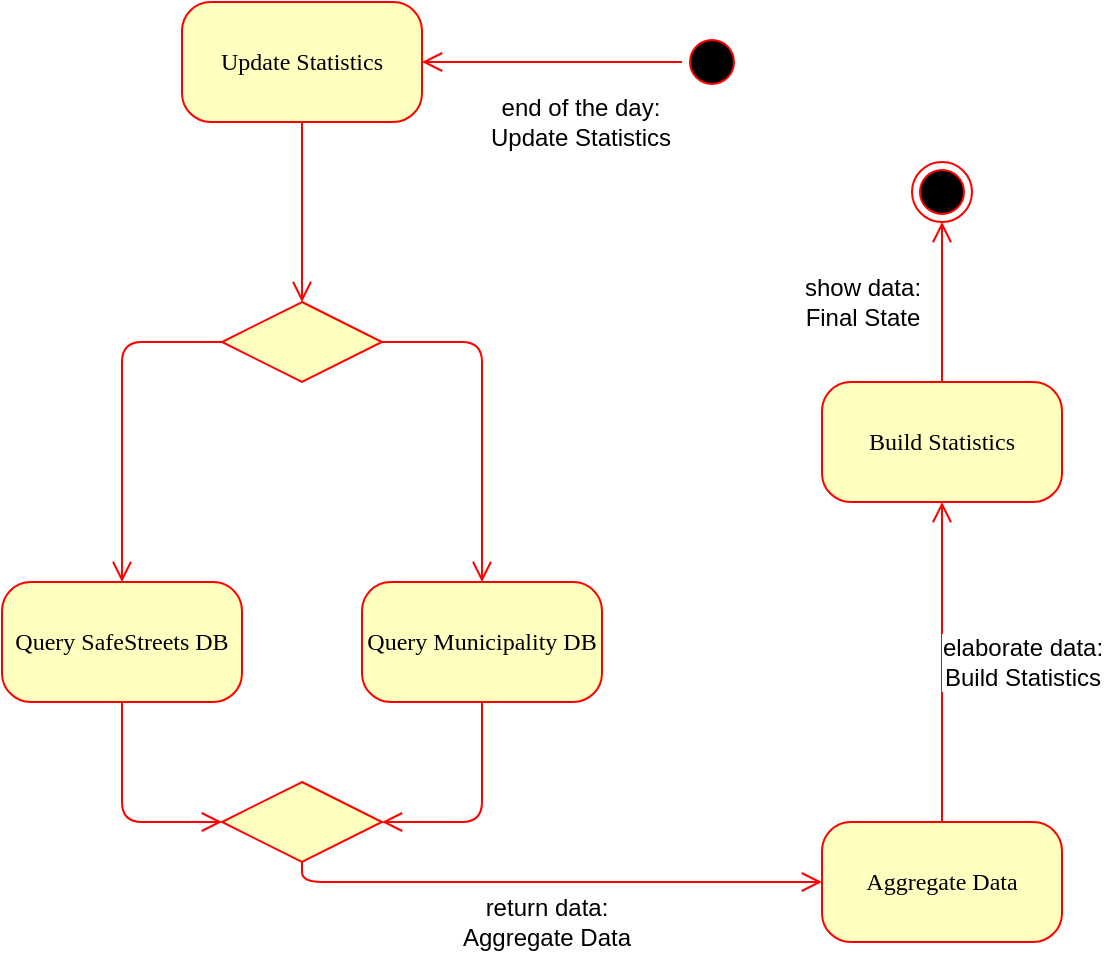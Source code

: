 <mxfile version="12.2.0" type="device" pages="1"><diagram name="Page-1" id="58cdce13-f638-feb5-8d6f-7d28b1aa9fa0"><mxGraphModel dx="1338" dy="743" grid="1" gridSize="10" guides="1" tooltips="1" connect="1" arrows="1" fold="1" page="1" pageScale="1" pageWidth="1100" pageHeight="850" background="#ffffff" math="0" shadow="0"><root><mxCell id="0"/><mxCell id="1" parent="0"/><mxCell id="382b91b5511bd0f7-1" value="" style="ellipse;html=1;shape=startState;fillColor=#000000;strokeColor=#ff0000;rounded=1;shadow=0;comic=0;labelBackgroundColor=none;fontFamily=Verdana;fontSize=12;fontColor=#000000;align=center;direction=south;" parent="1" vertex="1"><mxGeometry x="580" y="135" width="30" height="30" as="geometry"/></mxCell><mxCell id="382b91b5511bd0f7-6" value="Update Statistics" style="rounded=1;whiteSpace=wrap;html=1;arcSize=24;fillColor=#ffffc0;strokeColor=#ff0000;shadow=0;comic=0;labelBackgroundColor=none;fontFamily=Verdana;fontSize=12;fontColor=#000000;align=center;" parent="1" vertex="1"><mxGeometry x="330" y="120" width="120" height="60" as="geometry"/></mxCell><mxCell id="2a3bc250acf0617d-9" style="edgeStyle=orthogonalEdgeStyle;html=1;labelBackgroundColor=none;endArrow=open;endSize=8;strokeColor=#ff0000;fontFamily=Verdana;fontSize=12;align=left;" parent="1" source="382b91b5511bd0f7-1" target="382b91b5511bd0f7-6" edge="1"><mxGeometry relative="1" as="geometry"/></mxCell><mxCell id="M1bacRtBzFHAj5uckSJA-1" value="end of the day:&lt;br&gt;Update Statistics" style="text;html=1;resizable=0;points=[];align=center;verticalAlign=middle;labelBackgroundColor=#ffffff;" parent="2a3bc250acf0617d-9" vertex="1" connectable="0"><mxGeometry x="-0.25" y="2" relative="1" as="geometry"><mxPoint x="-2" y="28" as="offset"/></mxGeometry></mxCell><mxCell id="M1bacRtBzFHAj5uckSJA-2" value="" style="ellipse;html=1;shape=endState;fillColor=#000000;strokeColor=#ff0000;rounded=1;shadow=0;comic=0;labelBackgroundColor=none;fontFamily=Verdana;fontSize=12;fontColor=#000000;align=center;" parent="1" vertex="1"><mxGeometry x="695" y="200" width="30" height="30" as="geometry"/></mxCell><mxCell id="M1bacRtBzFHAj5uckSJA-3" value="" style="rhombus;whiteSpace=wrap;html=1;fillColor=#FFFFC0;strokeColor=#FF0000;" parent="1" vertex="1"><mxGeometry x="350" y="270" width="80" height="40" as="geometry"/></mxCell><mxCell id="M1bacRtBzFHAj5uckSJA-7" style="edgeStyle=elbowEdgeStyle;html=1;labelBackgroundColor=none;endArrow=open;endSize=8;strokeColor=#ff0000;fontFamily=Verdana;fontSize=12;align=left;exitX=0.25;exitY=1;" parent="1" edge="1"><mxGeometry relative="1" as="geometry"><mxPoint x="390" y="180" as="sourcePoint"/><mxPoint x="390" y="270" as="targetPoint"/></mxGeometry></mxCell><mxCell id="M1bacRtBzFHAj5uckSJA-8" style="edgeStyle=elbowEdgeStyle;html=1;labelBackgroundColor=none;endArrow=open;endSize=8;strokeColor=#ff0000;fontFamily=Verdana;fontSize=12;align=left;exitX=0;exitY=0.5;exitDx=0;exitDy=0;entryX=0.5;entryY=0;entryDx=0;entryDy=0;" parent="1" source="M1bacRtBzFHAj5uckSJA-3" target="M1bacRtBzFHAj5uckSJA-11" edge="1"><mxGeometry relative="1" as="geometry"><mxPoint x="280" y="290" as="sourcePoint"/><mxPoint x="300" y="390" as="targetPoint"/><Array as="points"><mxPoint x="300" y="360"/><mxPoint x="280" y="300"/></Array></mxGeometry></mxCell><mxCell id="M1bacRtBzFHAj5uckSJA-9" style="edgeStyle=elbowEdgeStyle;html=1;labelBackgroundColor=none;endArrow=open;endSize=8;strokeColor=#ff0000;fontFamily=Verdana;fontSize=12;align=left;exitX=1;exitY=0.5;exitDx=0;exitDy=0;entryX=0.5;entryY=0;entryDx=0;entryDy=0;" parent="1" source="M1bacRtBzFHAj5uckSJA-3" target="M1bacRtBzFHAj5uckSJA-10" edge="1"><mxGeometry relative="1" as="geometry"><mxPoint x="490" y="290" as="sourcePoint"/><mxPoint x="480" y="390" as="targetPoint"/><Array as="points"><mxPoint x="480" y="370"/><mxPoint x="490" y="300"/></Array></mxGeometry></mxCell><mxCell id="M1bacRtBzFHAj5uckSJA-10" value="Query Municipality DB" style="rounded=1;whiteSpace=wrap;html=1;arcSize=24;fillColor=#ffffc0;strokeColor=#ff0000;shadow=0;comic=0;labelBackgroundColor=none;fontFamily=Verdana;fontSize=12;fontColor=#000000;align=center;" parent="1" vertex="1"><mxGeometry x="420" y="410" width="120" height="60" as="geometry"/></mxCell><mxCell id="M1bacRtBzFHAj5uckSJA-11" value="Query SafeStreets DB" style="rounded=1;whiteSpace=wrap;html=1;arcSize=24;fillColor=#ffffc0;strokeColor=#ff0000;shadow=0;comic=0;labelBackgroundColor=none;fontFamily=Verdana;fontSize=12;fontColor=#000000;align=center;" parent="1" vertex="1"><mxGeometry x="240" y="410" width="120" height="60" as="geometry"/></mxCell><mxCell id="M1bacRtBzFHAj5uckSJA-12" value="Aggregate Data" style="rounded=1;whiteSpace=wrap;html=1;arcSize=24;fillColor=#ffffc0;strokeColor=#ff0000;shadow=0;comic=0;labelBackgroundColor=none;fontFamily=Verdana;fontSize=12;fontColor=#000000;align=center;" parent="1" vertex="1"><mxGeometry x="650" y="530" width="120" height="60" as="geometry"/></mxCell><mxCell id="M1bacRtBzFHAj5uckSJA-13" value="" style="rhombus;whiteSpace=wrap;html=1;fillColor=#FFFFC0;strokeColor=#FF0000;" parent="1" vertex="1"><mxGeometry x="350" y="510" width="80" height="40" as="geometry"/></mxCell><mxCell id="M1bacRtBzFHAj5uckSJA-14" style="edgeStyle=elbowEdgeStyle;html=1;labelBackgroundColor=none;endArrow=open;endSize=8;strokeColor=#ff0000;fontFamily=Verdana;fontSize=12;align=left;exitX=0.5;exitY=1;exitDx=0;exitDy=0;entryX=0;entryY=0.5;entryDx=0;entryDy=0;" parent="1" source="M1bacRtBzFHAj5uckSJA-11" target="M1bacRtBzFHAj5uckSJA-13" edge="1"><mxGeometry relative="1" as="geometry"><mxPoint x="299.5" y="470" as="sourcePoint"/><mxPoint x="370" y="520" as="targetPoint"/><Array as="points"><mxPoint x="300" y="520"/><mxPoint x="370" y="500"/></Array></mxGeometry></mxCell><mxCell id="M1bacRtBzFHAj5uckSJA-15" style="edgeStyle=elbowEdgeStyle;html=1;labelBackgroundColor=none;endArrow=open;endSize=8;strokeColor=#ff0000;fontFamily=Verdana;fontSize=12;align=left;exitX=0.5;exitY=1;exitDx=0;exitDy=0;entryX=1;entryY=0.5;entryDx=0;entryDy=0;" parent="1" source="M1bacRtBzFHAj5uckSJA-10" target="M1bacRtBzFHAj5uckSJA-13" edge="1"><mxGeometry relative="1" as="geometry"><mxPoint x="410" y="460" as="sourcePoint"/><mxPoint x="410" y="550" as="targetPoint"/><Array as="points"><mxPoint x="480" y="520"/><mxPoint x="410" y="500"/></Array></mxGeometry></mxCell><mxCell id="M1bacRtBzFHAj5uckSJA-16" style="edgeStyle=elbowEdgeStyle;html=1;labelBackgroundColor=none;endArrow=open;endSize=8;strokeColor=#ff0000;fontFamily=Verdana;fontSize=12;align=left;entryX=0;entryY=0.5;entryDx=0;entryDy=0;exitX=0.5;exitY=1;exitDx=0;exitDy=0;" parent="1" source="M1bacRtBzFHAj5uckSJA-13" target="M1bacRtBzFHAj5uckSJA-12" edge="1"><mxGeometry relative="1" as="geometry"><mxPoint x="390" y="560" as="sourcePoint"/><mxPoint x="539.5" y="635" as="targetPoint"/><Array as="points"><mxPoint x="390" y="560"/></Array></mxGeometry></mxCell><mxCell id="M1bacRtBzFHAj5uckSJA-17" value="return data:&lt;br&gt;Aggregate Data" style="text;html=1;resizable=0;points=[];align=center;verticalAlign=middle;labelBackgroundColor=#ffffff;" parent="M1bacRtBzFHAj5uckSJA-16" vertex="1" connectable="0"><mxGeometry x="0.282" relative="1" as="geometry"><mxPoint x="-41" y="20" as="offset"/></mxGeometry></mxCell><mxCell id="M1bacRtBzFHAj5uckSJA-18" value="Build Statistics" style="rounded=1;whiteSpace=wrap;html=1;arcSize=24;fillColor=#ffffc0;strokeColor=#ff0000;shadow=0;comic=0;labelBackgroundColor=none;fontFamily=Verdana;fontSize=12;fontColor=#000000;align=center;" parent="1" vertex="1"><mxGeometry x="650" y="310" width="120" height="60" as="geometry"/></mxCell><mxCell id="M1bacRtBzFHAj5uckSJA-20" style="edgeStyle=elbowEdgeStyle;html=1;labelBackgroundColor=none;endArrow=open;endSize=8;strokeColor=#ff0000;fontFamily=Verdana;fontSize=12;align=left;exitX=0.5;exitY=0;exitDx=0;exitDy=0;entryX=0.5;entryY=1;entryDx=0;entryDy=0;" parent="1" source="M1bacRtBzFHAj5uckSJA-12" target="M1bacRtBzFHAj5uckSJA-18" edge="1"><mxGeometry relative="1" as="geometry"><mxPoint x="750" y="395" as="sourcePoint"/><mxPoint x="750" y="485" as="targetPoint"/></mxGeometry></mxCell><mxCell id="M1bacRtBzFHAj5uckSJA-21" value="elaborate data:&lt;br&gt;Build Statistics&lt;br&gt;" style="text;html=1;resizable=0;points=[];align=center;verticalAlign=middle;labelBackgroundColor=#ffffff;" parent="M1bacRtBzFHAj5uckSJA-20" vertex="1" connectable="0"><mxGeometry x="0.163" y="3" relative="1" as="geometry"><mxPoint x="43" y="13" as="offset"/></mxGeometry></mxCell><mxCell id="M1bacRtBzFHAj5uckSJA-22" style="edgeStyle=elbowEdgeStyle;html=1;labelBackgroundColor=none;endArrow=open;endSize=8;strokeColor=#ff0000;fontFamily=Verdana;fontSize=12;align=left;exitX=0.5;exitY=0;exitDx=0;exitDy=0;entryX=0.5;entryY=1;entryDx=0;entryDy=0;" parent="1" source="M1bacRtBzFHAj5uckSJA-18" target="M1bacRtBzFHAj5uckSJA-2" edge="1"><mxGeometry relative="1" as="geometry"><mxPoint x="840" y="325" as="sourcePoint"/><mxPoint x="840" y="415" as="targetPoint"/></mxGeometry></mxCell><mxCell id="M1bacRtBzFHAj5uckSJA-23" value="show data:&lt;br&gt;Final State" style="text;html=1;resizable=0;points=[];align=center;verticalAlign=middle;labelBackgroundColor=#ffffff;" parent="M1bacRtBzFHAj5uckSJA-22" vertex="1" connectable="0"><mxGeometry y="24" relative="1" as="geometry"><mxPoint x="-16" as="offset"/></mxGeometry></mxCell></root></mxGraphModel></diagram></mxfile>